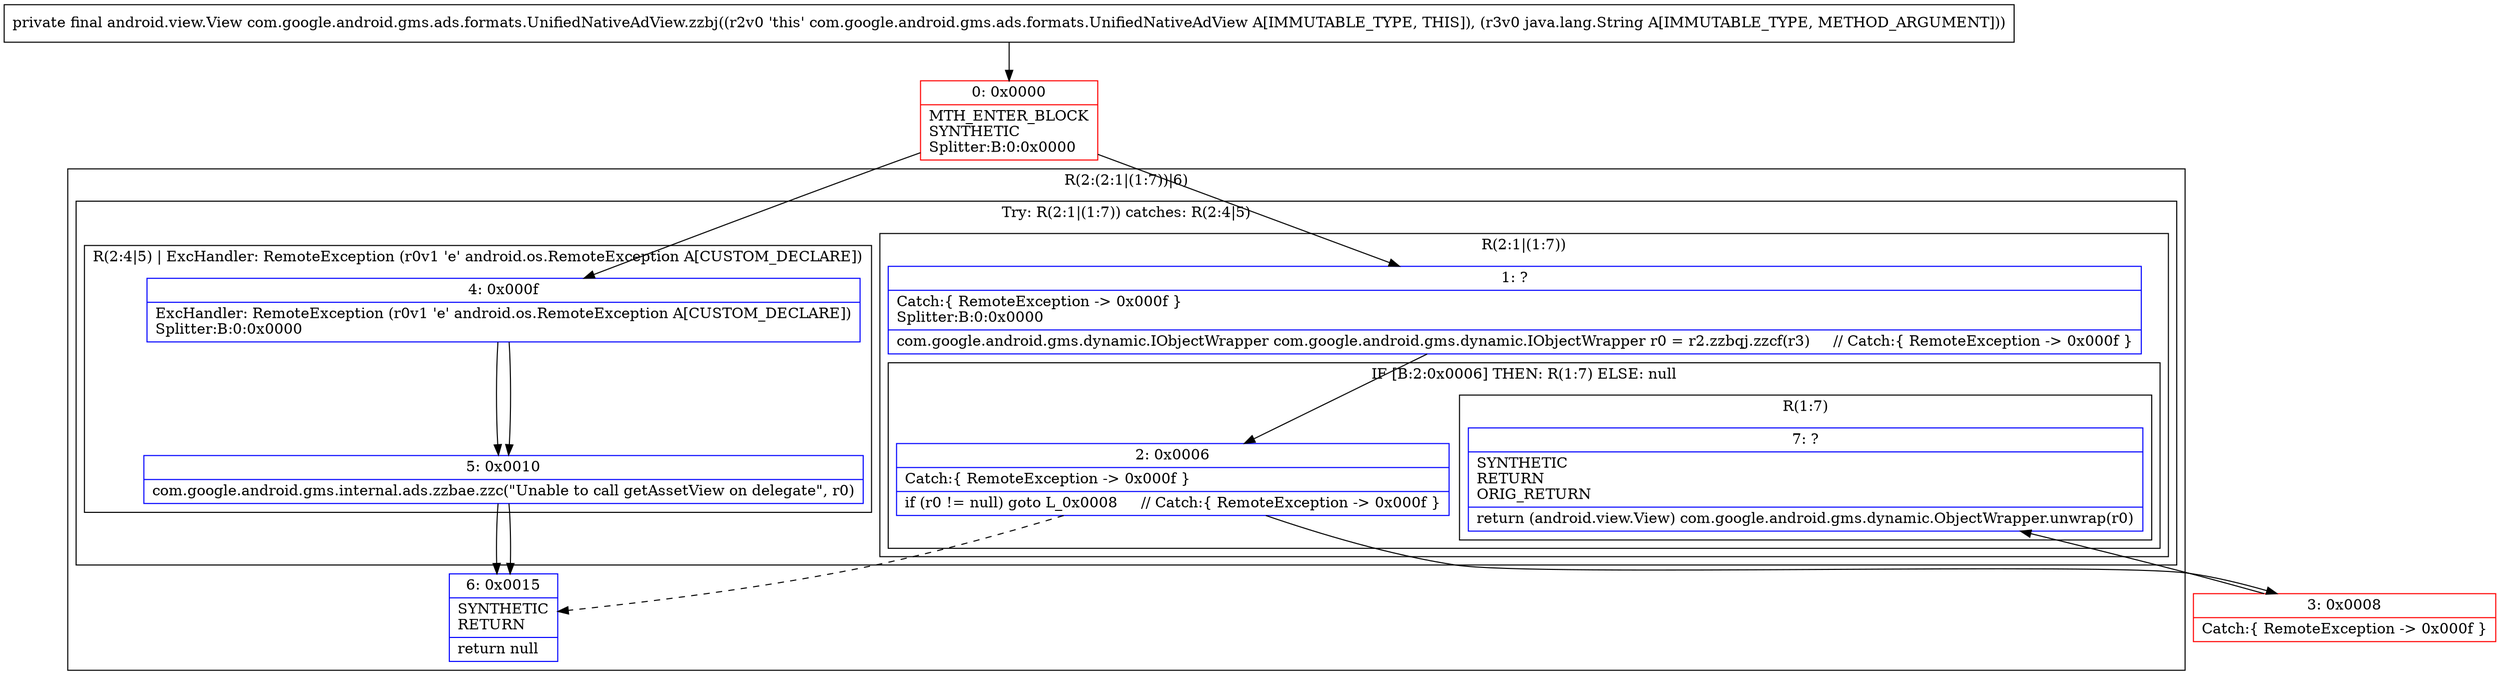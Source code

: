 digraph "CFG forcom.google.android.gms.ads.formats.UnifiedNativeAdView.zzbj(Ljava\/lang\/String;)Landroid\/view\/View;" {
subgraph cluster_Region_2127229242 {
label = "R(2:(2:1|(1:7))|6)";
node [shape=record,color=blue];
subgraph cluster_TryCatchRegion_1727509096 {
label = "Try: R(2:1|(1:7)) catches: R(2:4|5)";
node [shape=record,color=blue];
subgraph cluster_Region_100926418 {
label = "R(2:1|(1:7))";
node [shape=record,color=blue];
Node_1 [shape=record,label="{1\:\ ?|Catch:\{ RemoteException \-\> 0x000f \}\lSplitter:B:0:0x0000\l|com.google.android.gms.dynamic.IObjectWrapper com.google.android.gms.dynamic.IObjectWrapper r0 = r2.zzbqj.zzcf(r3)     \/\/ Catch:\{ RemoteException \-\> 0x000f \}\l}"];
subgraph cluster_IfRegion_2091150764 {
label = "IF [B:2:0x0006] THEN: R(1:7) ELSE: null";
node [shape=record,color=blue];
Node_2 [shape=record,label="{2\:\ 0x0006|Catch:\{ RemoteException \-\> 0x000f \}\l|if (r0 != null) goto L_0x0008     \/\/ Catch:\{ RemoteException \-\> 0x000f \}\l}"];
subgraph cluster_Region_746851983 {
label = "R(1:7)";
node [shape=record,color=blue];
Node_7 [shape=record,label="{7\:\ ?|SYNTHETIC\lRETURN\lORIG_RETURN\l|return (android.view.View) com.google.android.gms.dynamic.ObjectWrapper.unwrap(r0)\l}"];
}
}
}
subgraph cluster_Region_837121010 {
label = "R(2:4|5) | ExcHandler: RemoteException (r0v1 'e' android.os.RemoteException A[CUSTOM_DECLARE])\l";
node [shape=record,color=blue];
Node_4 [shape=record,label="{4\:\ 0x000f|ExcHandler: RemoteException (r0v1 'e' android.os.RemoteException A[CUSTOM_DECLARE])\lSplitter:B:0:0x0000\l}"];
Node_5 [shape=record,label="{5\:\ 0x0010|com.google.android.gms.internal.ads.zzbae.zzc(\"Unable to call getAssetView on delegate\", r0)\l}"];
}
}
Node_6 [shape=record,label="{6\:\ 0x0015|SYNTHETIC\lRETURN\l|return null\l}"];
}
subgraph cluster_Region_837121010 {
label = "R(2:4|5) | ExcHandler: RemoteException (r0v1 'e' android.os.RemoteException A[CUSTOM_DECLARE])\l";
node [shape=record,color=blue];
Node_4 [shape=record,label="{4\:\ 0x000f|ExcHandler: RemoteException (r0v1 'e' android.os.RemoteException A[CUSTOM_DECLARE])\lSplitter:B:0:0x0000\l}"];
Node_5 [shape=record,label="{5\:\ 0x0010|com.google.android.gms.internal.ads.zzbae.zzc(\"Unable to call getAssetView on delegate\", r0)\l}"];
}
Node_0 [shape=record,color=red,label="{0\:\ 0x0000|MTH_ENTER_BLOCK\lSYNTHETIC\lSplitter:B:0:0x0000\l}"];
Node_3 [shape=record,color=red,label="{3\:\ 0x0008|Catch:\{ RemoteException \-\> 0x000f \}\l}"];
MethodNode[shape=record,label="{private final android.view.View com.google.android.gms.ads.formats.UnifiedNativeAdView.zzbj((r2v0 'this' com.google.android.gms.ads.formats.UnifiedNativeAdView A[IMMUTABLE_TYPE, THIS]), (r3v0 java.lang.String A[IMMUTABLE_TYPE, METHOD_ARGUMENT])) }"];
MethodNode -> Node_0;
Node_1 -> Node_2;
Node_2 -> Node_3;
Node_2 -> Node_6[style=dashed];
Node_4 -> Node_5;
Node_5 -> Node_6;
Node_4 -> Node_5;
Node_5 -> Node_6;
Node_0 -> Node_1;
Node_0 -> Node_4;
Node_3 -> Node_7;
}

